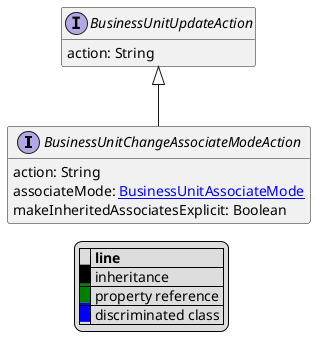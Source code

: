 @startuml

hide empty fields
hide empty methods
legend
|= |= line |
|<back:black>   </back>| inheritance |
|<back:green>   </back>| property reference |
|<back:blue>   </back>| discriminated class |
endlegend
interface BusinessUnitChangeAssociateModeAction [[BusinessUnitChangeAssociateModeAction.svg]] extends BusinessUnitUpdateAction {
    action: String
    associateMode: [[BusinessUnitAssociateMode.svg BusinessUnitAssociateMode]]
    makeInheritedAssociatesExplicit: Boolean
}
interface BusinessUnitUpdateAction [[BusinessUnitUpdateAction.svg]]  {
    action: String
}





@enduml
